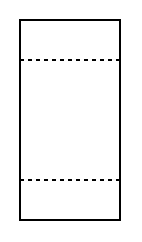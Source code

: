 <mxfile 
  version="25.0.2"
  >
  <diagram
    name="-"
    >
    <mxGraphModel
      grid="1" 
      gridSize="10" 
      guides="1" 
      tooltips="1" 
      connect="1" 
      arrows="1" 
      fold="1" 
      page="1" 
      pageScale="1" 
      pageWidth="1" 
      pageHeight="1" 
      math="0" 
      shadow="0"
      >
      <root>
        <mxCell
          id="page"
          />
        <mxCell
          id="root" 
          parent="page"
          />
        <mxCell
          style="verticalAlign=top;aspect=fixed;align=center;spacingLeft=5;spacingRight=5;spacingBottom=5;strokeColor=none;" 
          id="shape_" 
          parent="root" 
          value=" " 
          vertex="1"
          >
          <mxGeometry
            as="geometry" 
            width="70" 
            height="120" 
            x="0" 
            y="0"
            />
          </mxCell>
        <mxCell
          style="html=1;dashed=0;outlineConnect=0;align=center;shape=mxgraph.pid.filters.liquid_filter_(ion_exchanger);" 
          id="liquid_filter_ion_exchanger_" 
          parent="shape_" 
          value=" " 
          vertex="1"
          >
          <mxGeometry
            width="50" 
            height="100" 
            as="geometry" 
            x="10" 
            y="10"
            />
          </mxCell>
        </root>
      </mxGraphModel>
    </diagram>
  </mxfile>
